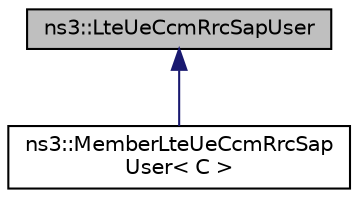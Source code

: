 digraph "ns3::LteUeCcmRrcSapUser"
{
 // LATEX_PDF_SIZE
  edge [fontname="Helvetica",fontsize="10",labelfontname="Helvetica",labelfontsize="10"];
  node [fontname="Helvetica",fontsize="10",shape=record];
  Node1 [label="ns3::LteUeCcmRrcSapUser",height=0.2,width=0.4,color="black", fillcolor="grey75", style="filled", fontcolor="black",tooltip="Service Access Point (SAP) offered by the UE RRC to the UE CCM."];
  Node1 -> Node2 [dir="back",color="midnightblue",fontsize="10",style="solid",fontname="Helvetica"];
  Node2 [label="ns3::MemberLteUeCcmRrcSap\lUser\< C \>",height=0.2,width=0.4,color="black", fillcolor="white", style="filled",URL="$classns3_1_1_member_lte_ue_ccm_rrc_sap_user.html",tooltip="MemberLteUeCcmRrcSapUser class."];
}
